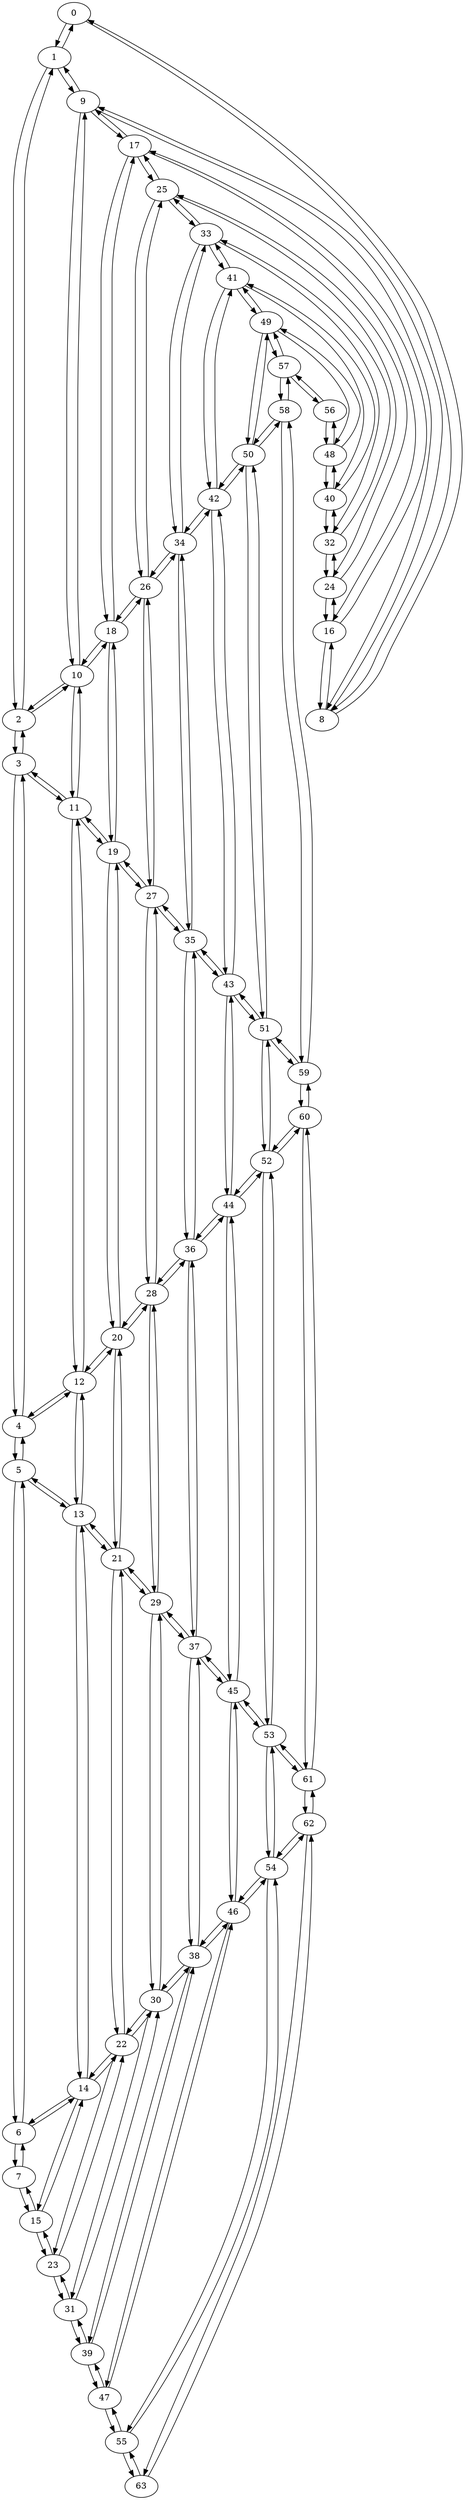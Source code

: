 digraph G {
0[pos="0,0!"];
1[pos="1,0!"];
2[pos="2,0!"];
3[pos="3,0!"];
4[pos="4,0!"];
5[pos="5,0!"];
6[pos="6,0!"];
7[pos="7,0!"];
8[pos="0,1!"];
9[pos="1,1!"];
10[pos="2,1!"];
11[pos="3,1!"];
12[pos="4,1!"];
13[pos="5,1!"];
14[pos="6,1!"];
15[pos="7,1!"];
16[pos="0,2!"];
17[pos="1,2!"];
18[pos="2,2!"];
19[pos="3,2!"];
20[pos="4,2!"];
21[pos="5,2!"];
22[pos="6,2!"];
23[pos="7,2!"];
24[pos="0,3!"];
25[pos="1,3!"];
26[pos="2,3!"];
27[pos="3,3!"];
28[pos="4,3!"];
29[pos="5,3!"];
30[pos="6,3!"];
31[pos="7,3!"];
32[pos="0,4!"];
33[pos="1,4!"];
34[pos="2,4!"];
35[pos="3,4!"];
36[pos="4,4!"];
37[pos="5,4!"];
38[pos="6,4!"];
39[pos="7,4!"];
40[pos="0,5!"];
41[pos="1,5!"];
42[pos="2,5!"];
43[pos="3,5!"];
44[pos="4,5!"];
45[pos="5,5!"];
46[pos="6,5!"];
47[pos="7,5!"];
48[pos="0,6!"];
49[pos="1,6!"];
50[pos="2,6!"];
51[pos="3,6!"];
52[pos="4,6!"];
53[pos="5,6!"];
54[pos="6,6!"];
55[pos="7,6!"];
56[pos="0,7!"];
57[pos="1,7!"];
58[pos="2,7!"];
59[pos="3,7!"];
60[pos="4,7!"];
61[pos="5,7!"];
62[pos="6,7!"];
63[pos="7,7!"];
0->1 [weight="0.367206"];
1->0 [weight="0.367206"];
0->8 [weight="0.372753"];
8->0 [weight="0.372753"];
1->2 [weight="0.391285"];
2->1 [weight="0.391285"];
1->9 [weight="0.378966"];
9->1 [weight="0.378966"];
2->3 [weight="0.373927"];
3->2 [weight="0.373927"];
2->10 [weight="0.364619"];
10->2 [weight="0.364619"];
3->4 [weight="0.358985"];
4->3 [weight="0.358985"];
3->11 [weight="0.373806"];
11->3 [weight="0.373806"];
4->5 [weight="0.38027"];
5->4 [weight="0.38027"];
4->12 [weight="0.38259"];
12->4 [weight="0.38259"];
5->6 [weight="0.386923"];
6->5 [weight="0.386923"];
5->13 [weight="0.372287"];
13->5 [weight="0.372287"];
6->7 [weight="0.363779"];
7->6 [weight="0.363779"];
6->14 [weight="0.365369"];
14->6 [weight="0.365369"];
7->15 [weight="0.378917"];
15->7 [weight="0.378917"];
8->9 [weight="0.36686"];
9->8 [weight="0.36686"];
8->16 [weight="0.367347"];
16->8 [weight="0.367347"];
9->10 [weight="0.370134"];
10->9 [weight="0.370134"];
9->17 [weight="0.384586"];
17->9 [weight="0.384586"];
10->11 [weight="0.370317"];
11->10 [weight="0.370317"];
10->18 [weight="0.369126"];
18->10 [weight="0.369126"];
11->12 [weight="0.374526"];
12->11 [weight="0.374526"];
11->19 [weight="0.383632"];
19->11 [weight="0.383632"];
12->13 [weight="0.384175"];
13->12 [weight="0.384175"];
12->20 [weight="0.371465"];
20->12 [weight="0.371465"];
13->14 [weight="0.373794"];
14->13 [weight="0.373794"];
13->21 [weight="0.375673"];
21->13 [weight="0.375673"];
14->15 [weight="0.379578"];
15->14 [weight="0.379578"];
14->22 [weight="0.381295"];
22->14 [weight="0.381295"];
15->23 [weight="0.373473"];
23->15 [weight="0.373473"];
16->17 [weight="0.367237"];
17->16 [weight="0.367237"];
16->24 [weight="0.380932"];
24->16 [weight="0.380932"];
17->18 [weight="0.380944"];
18->17 [weight="0.380944"];
17->25 [weight="0.378131"];
25->17 [weight="0.378131"];
18->19 [weight="0.378222"];
19->18 [weight="0.378222"];
18->26 [weight="0.384271"];
26->18 [weight="0.384271"];
19->20 [weight="0.363219"];
20->19 [weight="0.363219"];
19->27 [weight="0.38188"];
27->19 [weight="0.38188"];
20->21 [weight="0.392762"];
21->20 [weight="0.392762"];
20->28 [weight="0.377971"];
28->20 [weight="0.377971"];
21->22 [weight="0.370674"];
22->21 [weight="0.370674"];
21->29 [weight="0.35997"];
29->21 [weight="0.35997"];
22->23 [weight="0.375964"];
23->22 [weight="0.375964"];
22->30 [weight="0.378853"];
30->22 [weight="0.378853"];
23->31 [weight="0.383629"];
31->23 [weight="0.383629"];
24->25 [weight="0.367175"];
25->24 [weight="0.367175"];
24->32 [weight="0.370308"];
32->24 [weight="0.370308"];
25->26 [weight="0.376338"];
26->25 [weight="0.376338"];
25->33 [weight="0.364914"];
33->25 [weight="0.364914"];
26->27 [weight="0.378556"];
27->26 [weight="0.378556"];
26->34 [weight="0.374262"];
34->26 [weight="0.374262"];
27->28 [weight="0.360948"];
28->27 [weight="0.360948"];
27->35 [weight="0.360129"];
35->27 [weight="0.360129"];
28->29 [weight="0.382191"];
29->28 [weight="0.382191"];
28->36 [weight="0.373438"];
36->28 [weight="0.373438"];
29->30 [weight="0.372016"];
30->29 [weight="0.372016"];
29->37 [weight="0.383551"];
37->29 [weight="0.383551"];
30->31 [weight="0.386041"];
31->30 [weight="0.386041"];
30->38 [weight="0.36487"];
38->30 [weight="0.36487"];
31->39 [weight="0.364033"];
39->31 [weight="0.364033"];
32->33 [weight="0.3795"];
33->32 [weight="0.3795"];
32->40 [weight="0.366848"];
40->32 [weight="0.366848"];
33->34 [weight="0.374247"];
34->33 [weight="0.374247"];
33->41 [weight="0.375529"];
41->33 [weight="0.375529"];
34->35 [weight="0.367624"];
35->34 [weight="0.367624"];
34->42 [weight="0.363849"];
42->34 [weight="0.363849"];
35->36 [weight="0.389029"];
36->35 [weight="0.389029"];
35->43 [weight="0.387848"];
43->35 [weight="0.387848"];
36->37 [weight="0.371371"];
37->36 [weight="0.371371"];
36->44 [weight="0.37755"];
44->36 [weight="0.37755"];
37->38 [weight="0.375406"];
38->37 [weight="0.375406"];
37->45 [weight="0.378263"];
45->37 [weight="0.378263"];
38->39 [weight="0.378166"];
39->38 [weight="0.378166"];
38->46 [weight="0.377015"];
46->38 [weight="0.377015"];
39->47 [weight="0.384162"];
47->39 [weight="0.384162"];
40->41 [weight="0.385603"];
41->40 [weight="0.385603"];
40->48 [weight="0.382831"];
48->40 [weight="0.382831"];
41->42 [weight="0.374733"];
42->41 [weight="0.374733"];
41->49 [weight="0.374074"];
49->41 [weight="0.374074"];
42->43 [weight="0.366703"];
43->42 [weight="0.366703"];
42->50 [weight="0.379365"];
50->42 [weight="0.379365"];
43->44 [weight="0.380305"];
44->43 [weight="0.380305"];
43->51 [weight="0.360349"];
51->43 [weight="0.360349"];
44->45 [weight="0.366707"];
45->44 [weight="0.366707"];
44->52 [weight="0.362289"];
52->44 [weight="0.362289"];
45->46 [weight="0.379621"];
46->45 [weight="0.379621"];
45->53 [weight="0.378989"];
53->45 [weight="0.378989"];
46->47 [weight="0.365311"];
47->46 [weight="0.365311"];
46->54 [weight="0.383278"];
54->46 [weight="0.383278"];
47->55 [weight="0.378981"];
55->47 [weight="0.378981"];
48->49 [weight="0.382778"];
49->48 [weight="0.382778"];
48->56 [weight="0.37525"];
56->48 [weight="0.37525"];
49->50 [weight="0.36785"];
50->49 [weight="0.36785"];
49->57 [weight="0.371023"];
57->49 [weight="0.371023"];
50->51 [weight="0.375698"];
51->50 [weight="0.375698"];
50->58 [weight="0.373128"];
58->50 [weight="0.373128"];
51->52 [weight="0.389522"];
52->51 [weight="0.389522"];
51->59 [weight="0.385037"];
59->51 [weight="0.385037"];
52->53 [weight="0.364849"];
53->52 [weight="0.364849"];
52->60 [weight="0.394334"];
60->52 [weight="0.394334"];
53->54 [weight="0.376783"];
54->53 [weight="0.376783"];
53->61 [weight="0.372937"];
61->53 [weight="0.372937"];
54->55 [weight="0.373569"];
55->54 [weight="0.373569"];
54->62 [weight="0.369878"];
62->54 [weight="0.369878"];
55->63 [weight="0.367495"];
63->55 [weight="0.367495"];
56->57 [weight="0.369971"];
57->56 [weight="0.369971"];
57->58 [weight="0.392818"];
58->57 [weight="0.392818"];
58->59 [weight="0.371087"];
59->58 [weight="0.371087"];
59->60 [weight="0.369429"];
60->59 [weight="0.369429"];
60->61 [weight="0.37231"];
61->60 [weight="0.37231"];
61->62 [weight="0.369627"];
62->61 [weight="0.369627"];
62->63 [weight="0.379794"];
63->62 [weight="0.379794"];
}
